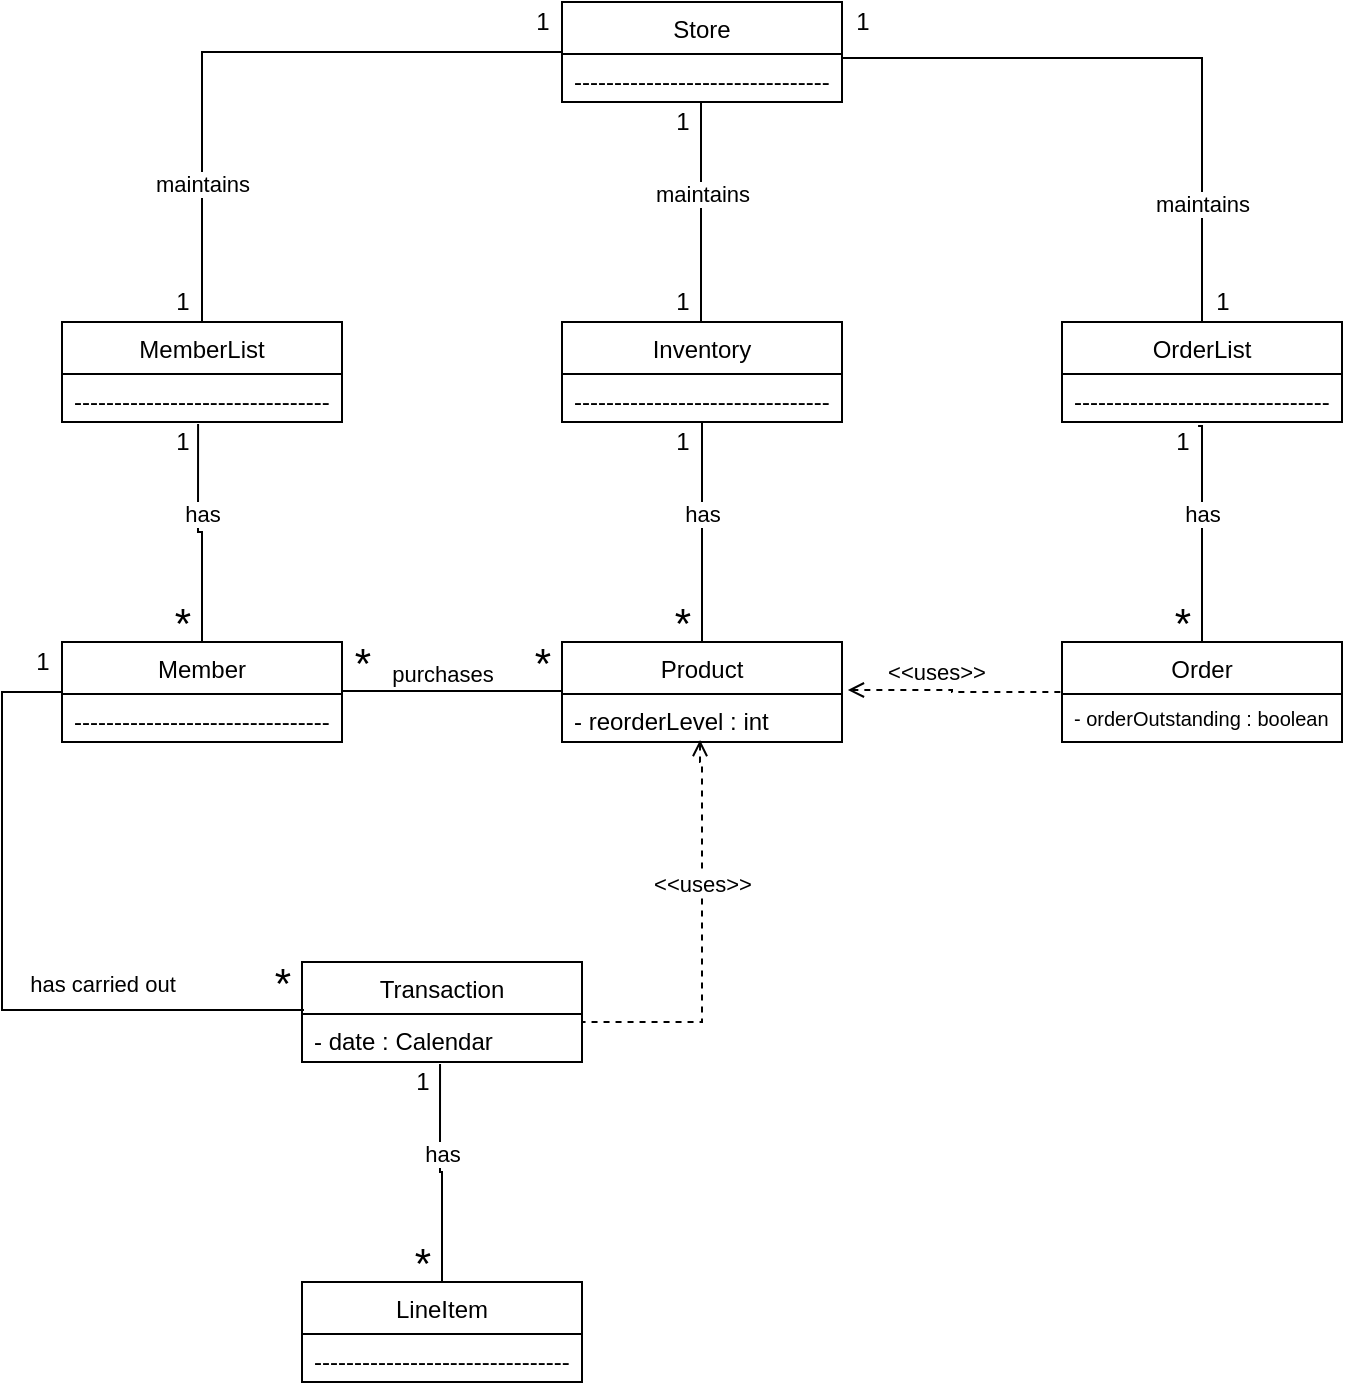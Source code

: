 <mxfile version="14.5.3" type="device"><diagram id="uh2Gy3L4L3FmyJExndjV" name="Page-1"><mxGraphModel dx="1354" dy="726" grid="0" gridSize="10" guides="1" tooltips="1" connect="1" arrows="1" fold="1" page="1" pageScale="1" pageWidth="827" pageHeight="1169" math="0" shadow="0"><root><mxCell id="0"/><mxCell id="1" parent="0"/><mxCell id="0Y90OWfZPlcPYKkcbFKI-1" value="Store" style="swimlane;fontStyle=0;childLayout=stackLayout;horizontal=1;startSize=26;fillColor=none;horizontalStack=0;resizeParent=1;resizeParentMax=0;resizeLast=0;collapsible=0;marginBottom=0;" parent="1" vertex="1"><mxGeometry x="330" y="40" width="140" height="50" as="geometry"/></mxCell><mxCell id="0Y90OWfZPlcPYKkcbFKI-2" value="--------------------------------" style="text;strokeColor=none;fillColor=none;align=left;verticalAlign=top;spacingLeft=4;spacingRight=4;overflow=hidden;rotatable=0;points=[[0,0.5],[1,0.5]];portConstraint=eastwest;" parent="0Y90OWfZPlcPYKkcbFKI-1" vertex="1"><mxGeometry y="26" width="140" height="24" as="geometry"/></mxCell><mxCell id="0Y90OWfZPlcPYKkcbFKI-5" value="OrderList" style="swimlane;fontStyle=0;childLayout=stackLayout;horizontal=1;startSize=26;fillColor=none;horizontalStack=0;resizeParent=1;resizeParentMax=0;resizeLast=0;collapsible=0;marginBottom=0;" parent="1" vertex="1"><mxGeometry x="580" y="200" width="140" height="50" as="geometry"/></mxCell><mxCell id="0Y90OWfZPlcPYKkcbFKI-6" value="--------------------------------" style="text;strokeColor=none;fillColor=none;align=left;verticalAlign=top;spacingLeft=4;spacingRight=4;overflow=hidden;rotatable=0;points=[[0,0.5],[1,0.5]];portConstraint=eastwest;" parent="0Y90OWfZPlcPYKkcbFKI-5" vertex="1"><mxGeometry y="26" width="140" height="24" as="geometry"/></mxCell><mxCell id="0Y90OWfZPlcPYKkcbFKI-7" value="MemberList" style="swimlane;fontStyle=0;childLayout=stackLayout;horizontal=1;startSize=26;fillColor=none;horizontalStack=0;resizeParent=1;resizeParentMax=0;resizeLast=0;collapsible=0;marginBottom=0;" parent="1" vertex="1"><mxGeometry x="80" y="200" width="140" height="50" as="geometry"/></mxCell><mxCell id="0Y90OWfZPlcPYKkcbFKI-8" value="--------------------------------" style="text;strokeColor=none;fillColor=none;align=left;verticalAlign=top;spacingLeft=4;spacingRight=4;overflow=hidden;rotatable=0;points=[[0,0.5],[1,0.5]];portConstraint=eastwest;" parent="0Y90OWfZPlcPYKkcbFKI-7" vertex="1"><mxGeometry y="26" width="140" height="24" as="geometry"/></mxCell><mxCell id="0Y90OWfZPlcPYKkcbFKI-9" value="Inventory" style="swimlane;fontStyle=0;childLayout=stackLayout;horizontal=1;startSize=26;fillColor=none;horizontalStack=0;resizeParent=1;resizeParentMax=0;resizeLast=0;collapsible=0;marginBottom=0;" parent="1" vertex="1"><mxGeometry x="330" y="200" width="140" height="50" as="geometry"/></mxCell><mxCell id="0Y90OWfZPlcPYKkcbFKI-10" value="--------------------------------" style="text;strokeColor=none;fillColor=none;align=left;verticalAlign=top;spacingLeft=4;spacingRight=4;overflow=hidden;rotatable=0;points=[[0,0.5],[1,0.5]];portConstraint=eastwest;" parent="0Y90OWfZPlcPYKkcbFKI-9" vertex="1"><mxGeometry y="26" width="140" height="24" as="geometry"/></mxCell><mxCell id="0Y90OWfZPlcPYKkcbFKI-11" value="Order" style="swimlane;fontStyle=0;childLayout=stackLayout;horizontal=1;startSize=26;fillColor=none;horizontalStack=0;resizeParent=1;resizeParentMax=0;resizeLast=0;collapsible=0;marginBottom=0;" parent="1" vertex="1"><mxGeometry x="580" y="360" width="140" height="50" as="geometry"/></mxCell><mxCell id="0Y90OWfZPlcPYKkcbFKI-12" value="- orderOutstanding : boolean" style="text;strokeColor=none;fillColor=none;align=left;verticalAlign=top;spacingLeft=4;spacingRight=4;overflow=hidden;rotatable=0;points=[[0,0.5],[1,0.5]];portConstraint=eastwest;fontSize=10;" parent="0Y90OWfZPlcPYKkcbFKI-11" vertex="1"><mxGeometry y="26" width="140" height="24" as="geometry"/></mxCell><mxCell id="0Y90OWfZPlcPYKkcbFKI-17" value="Product" style="swimlane;fontStyle=0;childLayout=stackLayout;horizontal=1;startSize=26;fillColor=none;horizontalStack=0;resizeParent=1;resizeParentMax=0;resizeLast=0;collapsible=0;marginBottom=0;" parent="1" vertex="1"><mxGeometry x="330" y="360" width="140" height="50" as="geometry"/></mxCell><mxCell id="0Y90OWfZPlcPYKkcbFKI-18" value="- reorderLevel : int" style="text;strokeColor=none;fillColor=none;align=left;verticalAlign=top;spacingLeft=4;spacingRight=4;overflow=hidden;rotatable=0;points=[[0,0.5],[1,0.5]];portConstraint=eastwest;" parent="0Y90OWfZPlcPYKkcbFKI-17" vertex="1"><mxGeometry y="26" width="140" height="24" as="geometry"/></mxCell><mxCell id="0Y90OWfZPlcPYKkcbFKI-19" value="Member" style="swimlane;fontStyle=0;childLayout=stackLayout;horizontal=1;startSize=26;fillColor=none;horizontalStack=0;resizeParent=1;resizeParentMax=0;resizeLast=0;collapsible=0;marginBottom=0;" parent="1" vertex="1"><mxGeometry x="80" y="360" width="140" height="50" as="geometry"/></mxCell><mxCell id="0Y90OWfZPlcPYKkcbFKI-20" value="--------------------------------" style="text;strokeColor=none;fillColor=none;align=left;verticalAlign=top;spacingLeft=4;spacingRight=4;overflow=hidden;rotatable=0;points=[[0,0.5],[1,0.5]];portConstraint=eastwest;" parent="0Y90OWfZPlcPYKkcbFKI-19" vertex="1"><mxGeometry y="26" width="140" height="24" as="geometry"/></mxCell><mxCell id="0Y90OWfZPlcPYKkcbFKI-21" value="Transaction" style="swimlane;fontStyle=0;childLayout=stackLayout;horizontal=1;startSize=26;fillColor=none;horizontalStack=0;resizeParent=1;resizeParentMax=0;resizeLast=0;collapsible=0;marginBottom=0;" parent="1" vertex="1"><mxGeometry x="200" y="520" width="140" height="50" as="geometry"/></mxCell><mxCell id="0Y90OWfZPlcPYKkcbFKI-22" value="- date : Calendar" style="text;strokeColor=none;fillColor=none;align=left;verticalAlign=top;spacingLeft=4;spacingRight=4;overflow=hidden;rotatable=0;points=[[0,0.5],[1,0.5]];portConstraint=eastwest;" parent="0Y90OWfZPlcPYKkcbFKI-21" vertex="1"><mxGeometry y="26" width="140" height="24" as="geometry"/></mxCell><mxCell id="0Y90OWfZPlcPYKkcbFKI-23" value="LineItem" style="swimlane;fontStyle=0;childLayout=stackLayout;horizontal=1;startSize=26;fillColor=none;horizontalStack=0;resizeParent=1;resizeParentMax=0;resizeLast=0;collapsible=0;marginBottom=0;" parent="1" vertex="1"><mxGeometry x="200" y="680" width="140" height="50" as="geometry"/></mxCell><mxCell id="0Y90OWfZPlcPYKkcbFKI-24" value="--------------------------------" style="text;strokeColor=none;fillColor=none;align=left;verticalAlign=top;spacingLeft=4;spacingRight=4;overflow=hidden;rotatable=0;points=[[0,0.5],[1,0.5]];portConstraint=eastwest;" parent="0Y90OWfZPlcPYKkcbFKI-23" vertex="1"><mxGeometry y="26" width="140" height="24" as="geometry"/></mxCell><mxCell id="0Y90OWfZPlcPYKkcbFKI-25" value="maintains" style="html=1;verticalAlign=bottom;endArrow=none;edgeStyle=orthogonalEdgeStyle;rounded=0;endFill=0;" parent="1" edge="1"><mxGeometry width="80" relative="1" as="geometry"><mxPoint x="399.5" y="90" as="sourcePoint"/><mxPoint x="399.5" y="200" as="targetPoint"/></mxGeometry></mxCell><mxCell id="0Y90OWfZPlcPYKkcbFKI-26" value="maintains" style="html=1;verticalAlign=bottom;endArrow=none;edgeStyle=orthogonalEdgeStyle;rounded=0;endFill=0;entryX=0.5;entryY=0;entryDx=0;entryDy=0;exitX=0;exitY=0.5;exitDx=0;exitDy=0;" parent="1" source="0Y90OWfZPlcPYKkcbFKI-1" target="0Y90OWfZPlcPYKkcbFKI-7" edge="1"><mxGeometry x="0.618" width="80" relative="1" as="geometry"><mxPoint x="300" y="63" as="sourcePoint"/><mxPoint x="150" y="170" as="targetPoint"/><Array as="points"><mxPoint x="150" y="65"/></Array><mxPoint as="offset"/></mxGeometry></mxCell><mxCell id="0Y90OWfZPlcPYKkcbFKI-27" value="maintains" style="html=1;verticalAlign=bottom;endArrow=none;edgeStyle=orthogonalEdgeStyle;rounded=0;endFill=0;exitX=1;exitY=0.083;exitDx=0;exitDy=0;exitPerimeter=0;entryX=0.5;entryY=0;entryDx=0;entryDy=0;" parent="1" source="0Y90OWfZPlcPYKkcbFKI-2" target="0Y90OWfZPlcPYKkcbFKI-5" edge="1"><mxGeometry x="0.679" width="80" relative="1" as="geometry"><mxPoint x="540" y="110" as="sourcePoint"/><mxPoint x="650" y="180" as="targetPoint"/><Array as="points"><mxPoint x="650" y="68"/></Array><mxPoint as="offset"/></mxGeometry></mxCell><mxCell id="0Y90OWfZPlcPYKkcbFKI-29" value="has" style="html=1;verticalAlign=bottom;endArrow=none;edgeStyle=orthogonalEdgeStyle;rounded=0;endFill=0;entryX=0.5;entryY=0;entryDx=0;entryDy=0;exitX=0.486;exitY=1.042;exitDx=0;exitDy=0;exitPerimeter=0;" parent="1" source="0Y90OWfZPlcPYKkcbFKI-8" target="0Y90OWfZPlcPYKkcbFKI-19" edge="1"><mxGeometry width="80" relative="1" as="geometry"><mxPoint x="149.5" y="260" as="sourcePoint"/><mxPoint x="150" y="350" as="targetPoint"/><Array as="points"><mxPoint x="148" y="305"/><mxPoint x="150" y="305"/></Array></mxGeometry></mxCell><mxCell id="0Y90OWfZPlcPYKkcbFKI-33" value="has" style="html=1;verticalAlign=bottom;endArrow=none;edgeStyle=orthogonalEdgeStyle;rounded=0;endFill=0;exitX=0.5;exitY=1;exitDx=0;exitDy=0;exitPerimeter=0;entryX=0.5;entryY=0;entryDx=0;entryDy=0;" parent="1" source="0Y90OWfZPlcPYKkcbFKI-10" target="0Y90OWfZPlcPYKkcbFKI-17" edge="1"><mxGeometry width="80" relative="1" as="geometry"><mxPoint x="399.5" y="260" as="sourcePoint"/><mxPoint x="400" y="350" as="targetPoint"/><Array as="points"/></mxGeometry></mxCell><mxCell id="0Y90OWfZPlcPYKkcbFKI-34" value="has" style="html=1;verticalAlign=bottom;endArrow=none;edgeStyle=orthogonalEdgeStyle;rounded=0;endFill=0;exitX=0.486;exitY=1.083;exitDx=0;exitDy=0;exitPerimeter=0;entryX=0.5;entryY=0;entryDx=0;entryDy=0;" parent="1" source="0Y90OWfZPlcPYKkcbFKI-6" target="0Y90OWfZPlcPYKkcbFKI-11" edge="1"><mxGeometry width="80" relative="1" as="geometry"><mxPoint x="649.5" y="260" as="sourcePoint"/><mxPoint x="650" y="350" as="targetPoint"/><Array as="points"><mxPoint x="650" y="252"/></Array></mxGeometry></mxCell><mxCell id="0Y90OWfZPlcPYKkcbFKI-36" value="has carried out" style="html=1;verticalAlign=bottom;endArrow=none;edgeStyle=orthogonalEdgeStyle;rounded=0;endFill=0;entryX=0.007;entryY=-0.083;entryDx=0;entryDy=0;entryPerimeter=0;" parent="1" target="0Y90OWfZPlcPYKkcbFKI-22" edge="1"><mxGeometry x="0.406" y="4" width="80" relative="1" as="geometry"><mxPoint x="80" y="385" as="sourcePoint"/><mxPoint x="50" y="520" as="targetPoint"/><Array as="points"><mxPoint x="50" y="385"/><mxPoint x="50" y="544"/></Array><mxPoint as="offset"/></mxGeometry></mxCell><mxCell id="0Y90OWfZPlcPYKkcbFKI-37" value="&amp;lt;&amp;lt;uses&amp;gt;&amp;gt;" style="html=1;verticalAlign=bottom;endArrow=none;edgeStyle=orthogonalEdgeStyle;rounded=0;endFill=0;exitX=0.493;exitY=0.958;exitDx=0;exitDy=0;exitPerimeter=0;dashed=1;startArrow=open;startFill=0;" parent="1" source="0Y90OWfZPlcPYKkcbFKI-18" edge="1"><mxGeometry x="-0.188" width="80" relative="1" as="geometry"><mxPoint x="400" y="420" as="sourcePoint"/><mxPoint x="340" y="550" as="targetPoint"/><Array as="points"><mxPoint x="399" y="420"/><mxPoint x="400" y="420"/><mxPoint x="400" y="550"/></Array><mxPoint as="offset"/></mxGeometry></mxCell><mxCell id="0Y90OWfZPlcPYKkcbFKI-38" value="&amp;lt;&amp;lt;uses&amp;gt;&amp;gt;" style="html=1;verticalAlign=bottom;endArrow=none;edgeStyle=orthogonalEdgeStyle;rounded=0;endFill=0;dashed=1;startArrow=open;startFill=0;entryX=0;entryY=0.5;entryDx=0;entryDy=0;exitX=1.021;exitY=-0.083;exitDx=0;exitDy=0;exitPerimeter=0;" parent="1" source="0Y90OWfZPlcPYKkcbFKI-18" target="0Y90OWfZPlcPYKkcbFKI-11" edge="1"><mxGeometry x="-0.188" width="80" relative="1" as="geometry"><mxPoint x="490" y="384.5" as="sourcePoint"/><mxPoint x="570" y="384.5" as="targetPoint"/><Array as="points"/><mxPoint as="offset"/></mxGeometry></mxCell><mxCell id="0Y90OWfZPlcPYKkcbFKI-39" value="has" style="html=1;verticalAlign=bottom;endArrow=none;edgeStyle=orthogonalEdgeStyle;rounded=0;endFill=0;exitX=0.493;exitY=1.042;exitDx=0;exitDy=0;exitPerimeter=0;entryX=0.5;entryY=0;entryDx=0;entryDy=0;" parent="1" source="0Y90OWfZPlcPYKkcbFKI-22" target="0Y90OWfZPlcPYKkcbFKI-23" edge="1"><mxGeometry x="-0.0" width="80" relative="1" as="geometry"><mxPoint x="269.5" y="580" as="sourcePoint"/><mxPoint x="269.5" y="670" as="targetPoint"/><Array as="points"/><mxPoint as="offset"/></mxGeometry></mxCell><mxCell id="0Y90OWfZPlcPYKkcbFKI-41" value="1" style="text;html=1;align=center;verticalAlign=middle;resizable=0;points=[];autosize=1;" parent="1" vertex="1"><mxGeometry x="250" y="570" width="20" height="20" as="geometry"/></mxCell><mxCell id="0Y90OWfZPlcPYKkcbFKI-46" value="&lt;font style=&quot;font-size: 21px&quot;&gt;*&lt;/font&gt;" style="text;html=1;align=center;verticalAlign=middle;resizable=0;points=[];autosize=1;" parent="1" vertex="1"><mxGeometry x="250" y="660" width="20" height="20" as="geometry"/></mxCell><mxCell id="0Y90OWfZPlcPYKkcbFKI-47" value="&lt;font style=&quot;font-size: 21px&quot;&gt;*&lt;/font&gt;" style="text;html=1;align=center;verticalAlign=middle;resizable=0;points=[];autosize=1;" parent="1" vertex="1"><mxGeometry x="310" y="360" width="20" height="20" as="geometry"/></mxCell><mxCell id="0Y90OWfZPlcPYKkcbFKI-48" value="&lt;font style=&quot;font-size: 21px&quot;&gt;*&lt;/font&gt;" style="text;html=1;align=center;verticalAlign=middle;resizable=0;points=[];autosize=1;" parent="1" vertex="1"><mxGeometry x="220" y="360" width="20" height="20" as="geometry"/></mxCell><mxCell id="0Y90OWfZPlcPYKkcbFKI-49" value="&lt;font style=&quot;font-size: 21px&quot;&gt;*&lt;/font&gt;" style="text;html=1;align=center;verticalAlign=middle;resizable=0;points=[];autosize=1;" parent="1" vertex="1"><mxGeometry x="180" y="520" width="20" height="20" as="geometry"/></mxCell><mxCell id="0Y90OWfZPlcPYKkcbFKI-50" value="&lt;font style=&quot;font-size: 21px&quot;&gt;*&lt;/font&gt;" style="text;html=1;align=center;verticalAlign=middle;resizable=0;points=[];autosize=1;" parent="1" vertex="1"><mxGeometry x="630" y="340" width="20" height="20" as="geometry"/></mxCell><mxCell id="0Y90OWfZPlcPYKkcbFKI-51" value="&lt;font style=&quot;font-size: 21px&quot;&gt;*&lt;/font&gt;" style="text;html=1;align=center;verticalAlign=middle;resizable=0;points=[];autosize=1;" parent="1" vertex="1"><mxGeometry x="380" y="340" width="20" height="20" as="geometry"/></mxCell><mxCell id="0Y90OWfZPlcPYKkcbFKI-52" value="&lt;font style=&quot;font-size: 21px&quot;&gt;*&lt;/font&gt;" style="text;html=1;align=center;verticalAlign=middle;resizable=0;points=[];autosize=1;" parent="1" vertex="1"><mxGeometry x="130" y="340" width="20" height="20" as="geometry"/></mxCell><mxCell id="0Y90OWfZPlcPYKkcbFKI-53" value="1" style="text;html=1;align=center;verticalAlign=middle;resizable=0;points=[];autosize=1;" parent="1" vertex="1"><mxGeometry x="60" y="360" width="20" height="20" as="geometry"/></mxCell><mxCell id="0Y90OWfZPlcPYKkcbFKI-54" value="1" style="text;html=1;align=center;verticalAlign=middle;resizable=0;points=[];autosize=1;" parent="1" vertex="1"><mxGeometry x="630" y="250" width="20" height="20" as="geometry"/></mxCell><mxCell id="0Y90OWfZPlcPYKkcbFKI-55" value="1" style="text;html=1;align=center;verticalAlign=middle;resizable=0;points=[];autosize=1;" parent="1" vertex="1"><mxGeometry x="380" y="250" width="20" height="20" as="geometry"/></mxCell><mxCell id="0Y90OWfZPlcPYKkcbFKI-56" value="1" style="text;html=1;align=center;verticalAlign=middle;resizable=0;points=[];autosize=1;" parent="1" vertex="1"><mxGeometry x="130" y="250" width="20" height="20" as="geometry"/></mxCell><mxCell id="0Y90OWfZPlcPYKkcbFKI-57" value="1" style="text;html=1;align=center;verticalAlign=middle;resizable=0;points=[];autosize=1;" parent="1" vertex="1"><mxGeometry x="380" y="180" width="20" height="20" as="geometry"/></mxCell><mxCell id="0Y90OWfZPlcPYKkcbFKI-58" value="1" style="text;html=1;align=center;verticalAlign=middle;resizable=0;points=[];autosize=1;" parent="1" vertex="1"><mxGeometry x="130" y="180" width="20" height="20" as="geometry"/></mxCell><mxCell id="0Y90OWfZPlcPYKkcbFKI-59" value="1" style="text;html=1;align=center;verticalAlign=middle;resizable=0;points=[];autosize=1;" parent="1" vertex="1"><mxGeometry x="380" y="90" width="20" height="20" as="geometry"/></mxCell><mxCell id="0Y90OWfZPlcPYKkcbFKI-60" value="1" style="text;html=1;align=center;verticalAlign=middle;resizable=0;points=[];autosize=1;" parent="1" vertex="1"><mxGeometry x="650" y="180" width="20" height="20" as="geometry"/></mxCell><mxCell id="0Y90OWfZPlcPYKkcbFKI-61" value="1" style="text;html=1;align=center;verticalAlign=middle;resizable=0;points=[];autosize=1;" parent="1" vertex="1"><mxGeometry x="470" y="40" width="20" height="20" as="geometry"/></mxCell><mxCell id="0Y90OWfZPlcPYKkcbFKI-62" value="1" style="text;html=1;align=center;verticalAlign=middle;resizable=0;points=[];autosize=1;" parent="1" vertex="1"><mxGeometry x="310" y="40" width="20" height="20" as="geometry"/></mxCell><mxCell id="0Y90OWfZPlcPYKkcbFKI-65" value="purchases" style="html=1;verticalAlign=bottom;endArrow=none;edgeStyle=orthogonalEdgeStyle;rounded=0;endFill=0;exitX=0.493;exitY=1.042;exitDx=0;exitDy=0;exitPerimeter=0;" parent="1" edge="1"><mxGeometry x="-0.091" width="80" relative="1" as="geometry"><mxPoint x="220" y="384.508" as="sourcePoint"/><mxPoint x="330" y="384.5" as="targetPoint"/><Array as="points"/><mxPoint as="offset"/></mxGeometry></mxCell></root></mxGraphModel></diagram></mxfile>